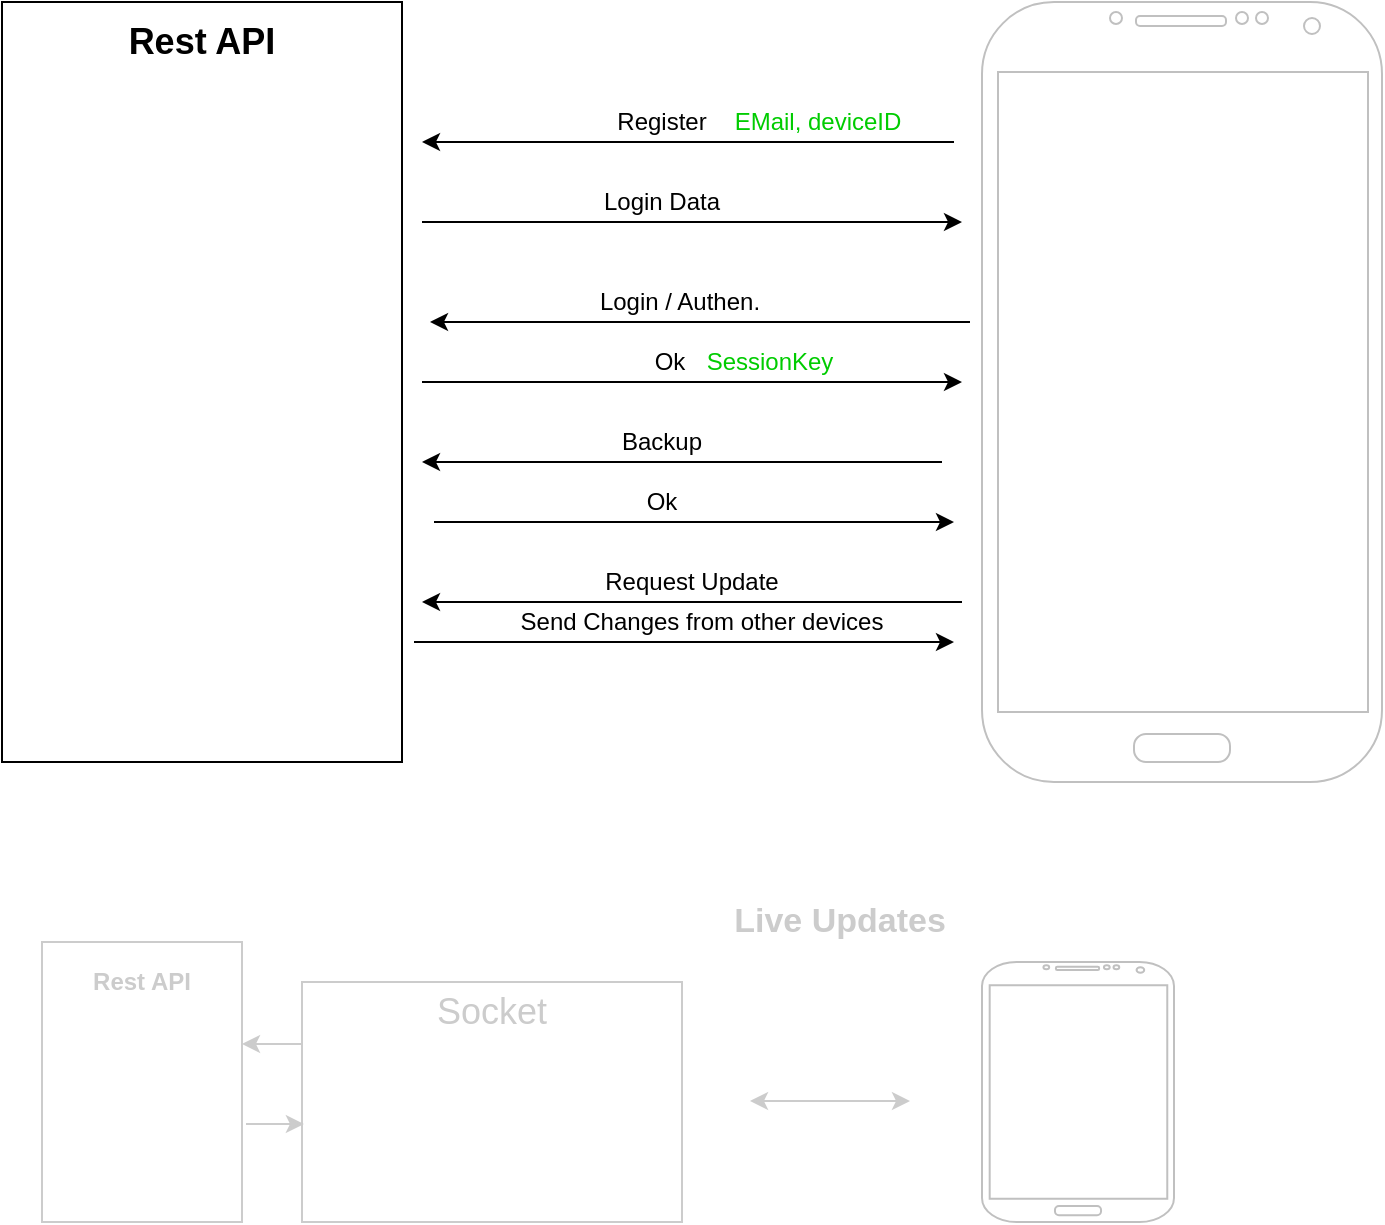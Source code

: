 <mxfile version="14.1.8" type="device"><diagram id="64nsQ9p2nMwv_aRiyevu" name="Page-1"><mxGraphModel dx="1422" dy="794" grid="1" gridSize="10" guides="1" tooltips="1" connect="1" arrows="1" fold="1" page="1" pageScale="1" pageWidth="827" pageHeight="1169" math="0" shadow="0"><root><mxCell id="0"/><mxCell id="1" parent="0"/><mxCell id="72abDSZ2eXIb11eT0pvc-1" value="" style="verticalLabelPosition=bottom;verticalAlign=top;html=1;shadow=0;dashed=0;strokeWidth=1;shape=mxgraph.android.phone2;strokeColor=#c0c0c0;" vertex="1" parent="1"><mxGeometry x="520" y="90" width="200" height="390" as="geometry"/></mxCell><mxCell id="72abDSZ2eXIb11eT0pvc-2" value="" style="endArrow=classic;html=1;exitX=1;exitY=1;exitDx=0;exitDy=0;" edge="1" parent="1" source="72abDSZ2eXIb11eT0pvc-9"><mxGeometry width="50" height="50" relative="1" as="geometry"><mxPoint x="510" y="160" as="sourcePoint"/><mxPoint x="240" y="160" as="targetPoint"/></mxGeometry></mxCell><mxCell id="72abDSZ2eXIb11eT0pvc-3" value="Register" style="text;html=1;strokeColor=none;fillColor=none;align=center;verticalAlign=middle;whiteSpace=wrap;rounded=0;" vertex="1" parent="1"><mxGeometry x="340" y="140" width="40" height="20" as="geometry"/></mxCell><mxCell id="72abDSZ2eXIb11eT0pvc-4" value="" style="endArrow=classic;html=1;" edge="1" parent="1"><mxGeometry width="50" height="50" relative="1" as="geometry"><mxPoint x="240" y="200" as="sourcePoint"/><mxPoint x="510" y="200" as="targetPoint"/></mxGeometry></mxCell><mxCell id="72abDSZ2eXIb11eT0pvc-5" value="Login Data" style="text;html=1;strokeColor=none;fillColor=none;align=center;verticalAlign=middle;whiteSpace=wrap;rounded=0;" vertex="1" parent="1"><mxGeometry x="320" y="180" width="80" height="20" as="geometry"/></mxCell><mxCell id="72abDSZ2eXIb11eT0pvc-6" value="" style="endArrow=classic;html=1;" edge="1" parent="1"><mxGeometry width="50" height="50" relative="1" as="geometry"><mxPoint x="514" y="250" as="sourcePoint"/><mxPoint x="244" y="250" as="targetPoint"/></mxGeometry></mxCell><mxCell id="72abDSZ2eXIb11eT0pvc-8" value="Login / Authen." style="text;html=1;strokeColor=none;fillColor=none;align=center;verticalAlign=middle;whiteSpace=wrap;rounded=0;" vertex="1" parent="1"><mxGeometry x="314" y="230" width="110" height="20" as="geometry"/></mxCell><mxCell id="72abDSZ2eXIb11eT0pvc-9" value="&lt;font color=&quot;#00cc00&quot;&gt;EMail, deviceID&lt;/font&gt;" style="text;html=1;strokeColor=none;fillColor=none;align=center;verticalAlign=middle;whiteSpace=wrap;rounded=0;" vertex="1" parent="1"><mxGeometry x="370" y="140" width="136" height="20" as="geometry"/></mxCell><mxCell id="72abDSZ2eXIb11eT0pvc-11" value="" style="endArrow=classic;html=1;" edge="1" parent="1"><mxGeometry width="50" height="50" relative="1" as="geometry"><mxPoint x="240" y="280" as="sourcePoint"/><mxPoint x="510" y="280" as="targetPoint"/></mxGeometry></mxCell><mxCell id="72abDSZ2eXIb11eT0pvc-12" value="Ok" style="text;html=1;strokeColor=none;fillColor=none;align=center;verticalAlign=middle;whiteSpace=wrap;rounded=0;" vertex="1" parent="1"><mxGeometry x="344" y="260" width="40" height="20" as="geometry"/></mxCell><mxCell id="72abDSZ2eXIb11eT0pvc-13" value="&lt;font color=&quot;#00cc00&quot;&gt;SessionKey&lt;/font&gt;" style="text;html=1;strokeColor=none;fillColor=none;align=center;verticalAlign=middle;whiteSpace=wrap;rounded=0;" vertex="1" parent="1"><mxGeometry x="394" y="260" width="40" height="20" as="geometry"/></mxCell><mxCell id="72abDSZ2eXIb11eT0pvc-14" value="" style="endArrow=classic;html=1;" edge="1" parent="1"><mxGeometry width="50" height="50" relative="1" as="geometry"><mxPoint x="500" y="320" as="sourcePoint"/><mxPoint x="240" y="320" as="targetPoint"/></mxGeometry></mxCell><mxCell id="72abDSZ2eXIb11eT0pvc-15" value="Backup" style="text;html=1;strokeColor=none;fillColor=none;align=center;verticalAlign=middle;whiteSpace=wrap;rounded=0;" vertex="1" parent="1"><mxGeometry x="340" y="300" width="40" height="20" as="geometry"/></mxCell><mxCell id="72abDSZ2eXIb11eT0pvc-16" value="" style="endArrow=classic;html=1;" edge="1" parent="1"><mxGeometry width="50" height="50" relative="1" as="geometry"><mxPoint x="246" y="350" as="sourcePoint"/><mxPoint x="506" y="350" as="targetPoint"/><Array as="points"><mxPoint x="436" y="350"/></Array></mxGeometry></mxCell><mxCell id="72abDSZ2eXIb11eT0pvc-17" value="Ok" style="text;html=1;strokeColor=none;fillColor=none;align=center;verticalAlign=middle;whiteSpace=wrap;rounded=0;" vertex="1" parent="1"><mxGeometry x="340" y="330" width="40" height="20" as="geometry"/></mxCell><mxCell id="72abDSZ2eXIb11eT0pvc-22" value="" style="endArrow=classic;html=1;" edge="1" parent="1"><mxGeometry width="50" height="50" relative="1" as="geometry"><mxPoint x="510" y="390" as="sourcePoint"/><mxPoint x="240" y="390" as="targetPoint"/></mxGeometry></mxCell><mxCell id="72abDSZ2eXIb11eT0pvc-23" value="Request Update" style="text;html=1;strokeColor=none;fillColor=none;align=center;verticalAlign=middle;whiteSpace=wrap;rounded=0;" vertex="1" parent="1"><mxGeometry x="320" y="370" width="110" height="20" as="geometry"/></mxCell><mxCell id="72abDSZ2eXIb11eT0pvc-25" value="Send Changes from other devices" style="text;html=1;strokeColor=none;fillColor=none;align=center;verticalAlign=middle;whiteSpace=wrap;rounded=0;" vertex="1" parent="1"><mxGeometry x="280" y="390" width="200" height="20" as="geometry"/></mxCell><mxCell id="72abDSZ2eXIb11eT0pvc-26" value="" style="endArrow=classic;html=1;" edge="1" parent="1"><mxGeometry width="50" height="50" relative="1" as="geometry"><mxPoint x="236" y="410" as="sourcePoint"/><mxPoint x="506" y="410" as="targetPoint"/></mxGeometry></mxCell><mxCell id="72abDSZ2eXIb11eT0pvc-28" value="" style="rounded=0;whiteSpace=wrap;html=1;" vertex="1" parent="1"><mxGeometry x="30" y="90" width="200" height="380" as="geometry"/></mxCell><mxCell id="72abDSZ2eXIb11eT0pvc-29" value="&lt;font style=&quot;font-size: 18px&quot;&gt;&lt;b&gt;Rest API&lt;/b&gt;&lt;/font&gt;" style="text;html=1;strokeColor=none;fillColor=none;align=center;verticalAlign=middle;whiteSpace=wrap;rounded=0;" vertex="1" parent="1"><mxGeometry x="80" y="100" width="100" height="20" as="geometry"/></mxCell><mxCell id="72abDSZ2eXIb11eT0pvc-30" value="" style="rounded=0;whiteSpace=wrap;html=1;fontColor=#CCCCCC;strokeColor=#CCCCCC;" vertex="1" parent="1"><mxGeometry x="180" y="580" width="190" height="120" as="geometry"/></mxCell><mxCell id="72abDSZ2eXIb11eT0pvc-31" value="&lt;font style=&quot;font-size: 18px&quot;&gt;Socket&lt;/font&gt;" style="text;html=1;align=center;verticalAlign=middle;whiteSpace=wrap;rounded=0;fontColor=#CCCCCC;" vertex="1" parent="1"><mxGeometry x="255" y="585" width="40" height="20" as="geometry"/></mxCell><mxCell id="72abDSZ2eXIb11eT0pvc-32" value="&lt;font style=&quot;font-size: 17px&quot;&gt;&lt;b&gt;Live Updates&lt;/b&gt;&lt;/font&gt;" style="text;html=1;align=center;verticalAlign=middle;whiteSpace=wrap;rounded=0;fontColor=#CCCCCC;" vertex="1" parent="1"><mxGeometry x="364" y="540" width="170" height="20" as="geometry"/></mxCell><mxCell id="72abDSZ2eXIb11eT0pvc-34" value="" style="verticalLabelPosition=bottom;verticalAlign=top;html=1;shadow=0;dashed=0;strokeWidth=1;shape=mxgraph.android.phone2;strokeColor=#c0c0c0;" vertex="1" parent="1"><mxGeometry x="520" y="570" width="96" height="130" as="geometry"/></mxCell><mxCell id="72abDSZ2eXIb11eT0pvc-35" value="" style="endArrow=classic;startArrow=classic;html=1;fontColor=#CCCCCC;strokeColor=#CCCCCC;" edge="1" parent="1"><mxGeometry width="50" height="50" relative="1" as="geometry"><mxPoint x="404" y="639.5" as="sourcePoint"/><mxPoint x="484" y="639.5" as="targetPoint"/><Array as="points"><mxPoint x="454" y="639.5"/></Array></mxGeometry></mxCell><mxCell id="72abDSZ2eXIb11eT0pvc-37" value="" style="rounded=0;whiteSpace=wrap;html=1;strokeColor=#CCCCCC;" vertex="1" parent="1"><mxGeometry x="50" y="560" width="100" height="140" as="geometry"/></mxCell><mxCell id="72abDSZ2eXIb11eT0pvc-38" value="&lt;b&gt;Rest API&lt;/b&gt;" style="text;html=1;strokeColor=none;fillColor=none;align=center;verticalAlign=middle;whiteSpace=wrap;rounded=0;fontColor=#CCCCCC;" vertex="1" parent="1"><mxGeometry x="70" y="570" width="60" height="20" as="geometry"/></mxCell><mxCell id="72abDSZ2eXIb11eT0pvc-39" value="" style="endArrow=classic;html=1;strokeColor=#CCCCCC;fontColor=#CCCCCC;" edge="1" parent="1"><mxGeometry width="50" height="50" relative="1" as="geometry"><mxPoint x="180" y="611" as="sourcePoint"/><mxPoint x="150" y="611" as="targetPoint"/></mxGeometry></mxCell><mxCell id="72abDSZ2eXIb11eT0pvc-40" value="" style="endArrow=classic;html=1;strokeColor=#CCCCCC;fontColor=#CCCCCC;entryX=0.005;entryY=0.592;entryDx=0;entryDy=0;entryPerimeter=0;" edge="1" parent="1" target="72abDSZ2eXIb11eT0pvc-30"><mxGeometry width="50" height="50" relative="1" as="geometry"><mxPoint x="152" y="651" as="sourcePoint"/><mxPoint x="490" y="350" as="targetPoint"/></mxGeometry></mxCell></root></mxGraphModel></diagram></mxfile>